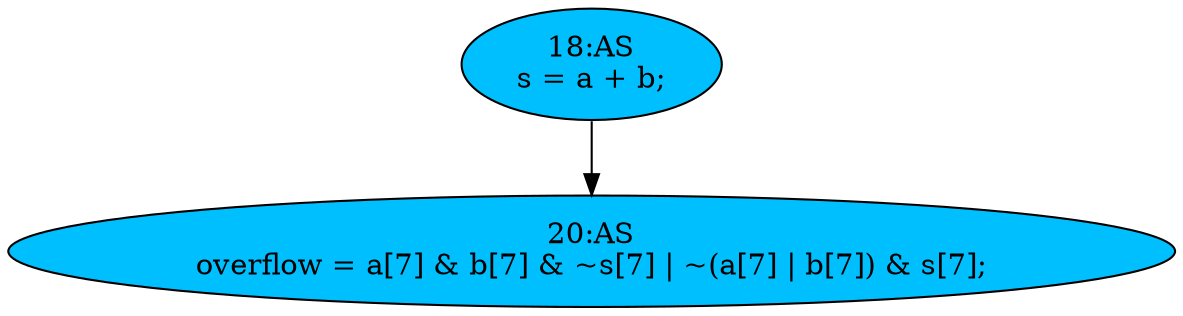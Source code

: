 strict digraph "compose( ,  )" {
	node [label="\N"];
	"20:AS"	[ast="<pyverilog.vparser.ast.Assign object at 0x7fab27bbd510>",
		def_var="['overflow']",
		fillcolor=deepskyblue,
		label="20:AS
overflow = a[7] & b[7] & ~s[7] | ~(a[7] | b[7]) & s[7];",
		statements="[]",
		style=filled,
		typ=Assign,
		use_var="['a', 'b', 's', 'a', 'b', 's']"];
	"18:AS"	[ast="<pyverilog.vparser.ast.Assign object at 0x7fab27b56950>",
		def_var="['s']",
		fillcolor=deepskyblue,
		label="18:AS
s = a + b;",
		statements="[]",
		style=filled,
		typ=Assign,
		use_var="['a', 'b']"];
	"18:AS" -> "20:AS";
}
